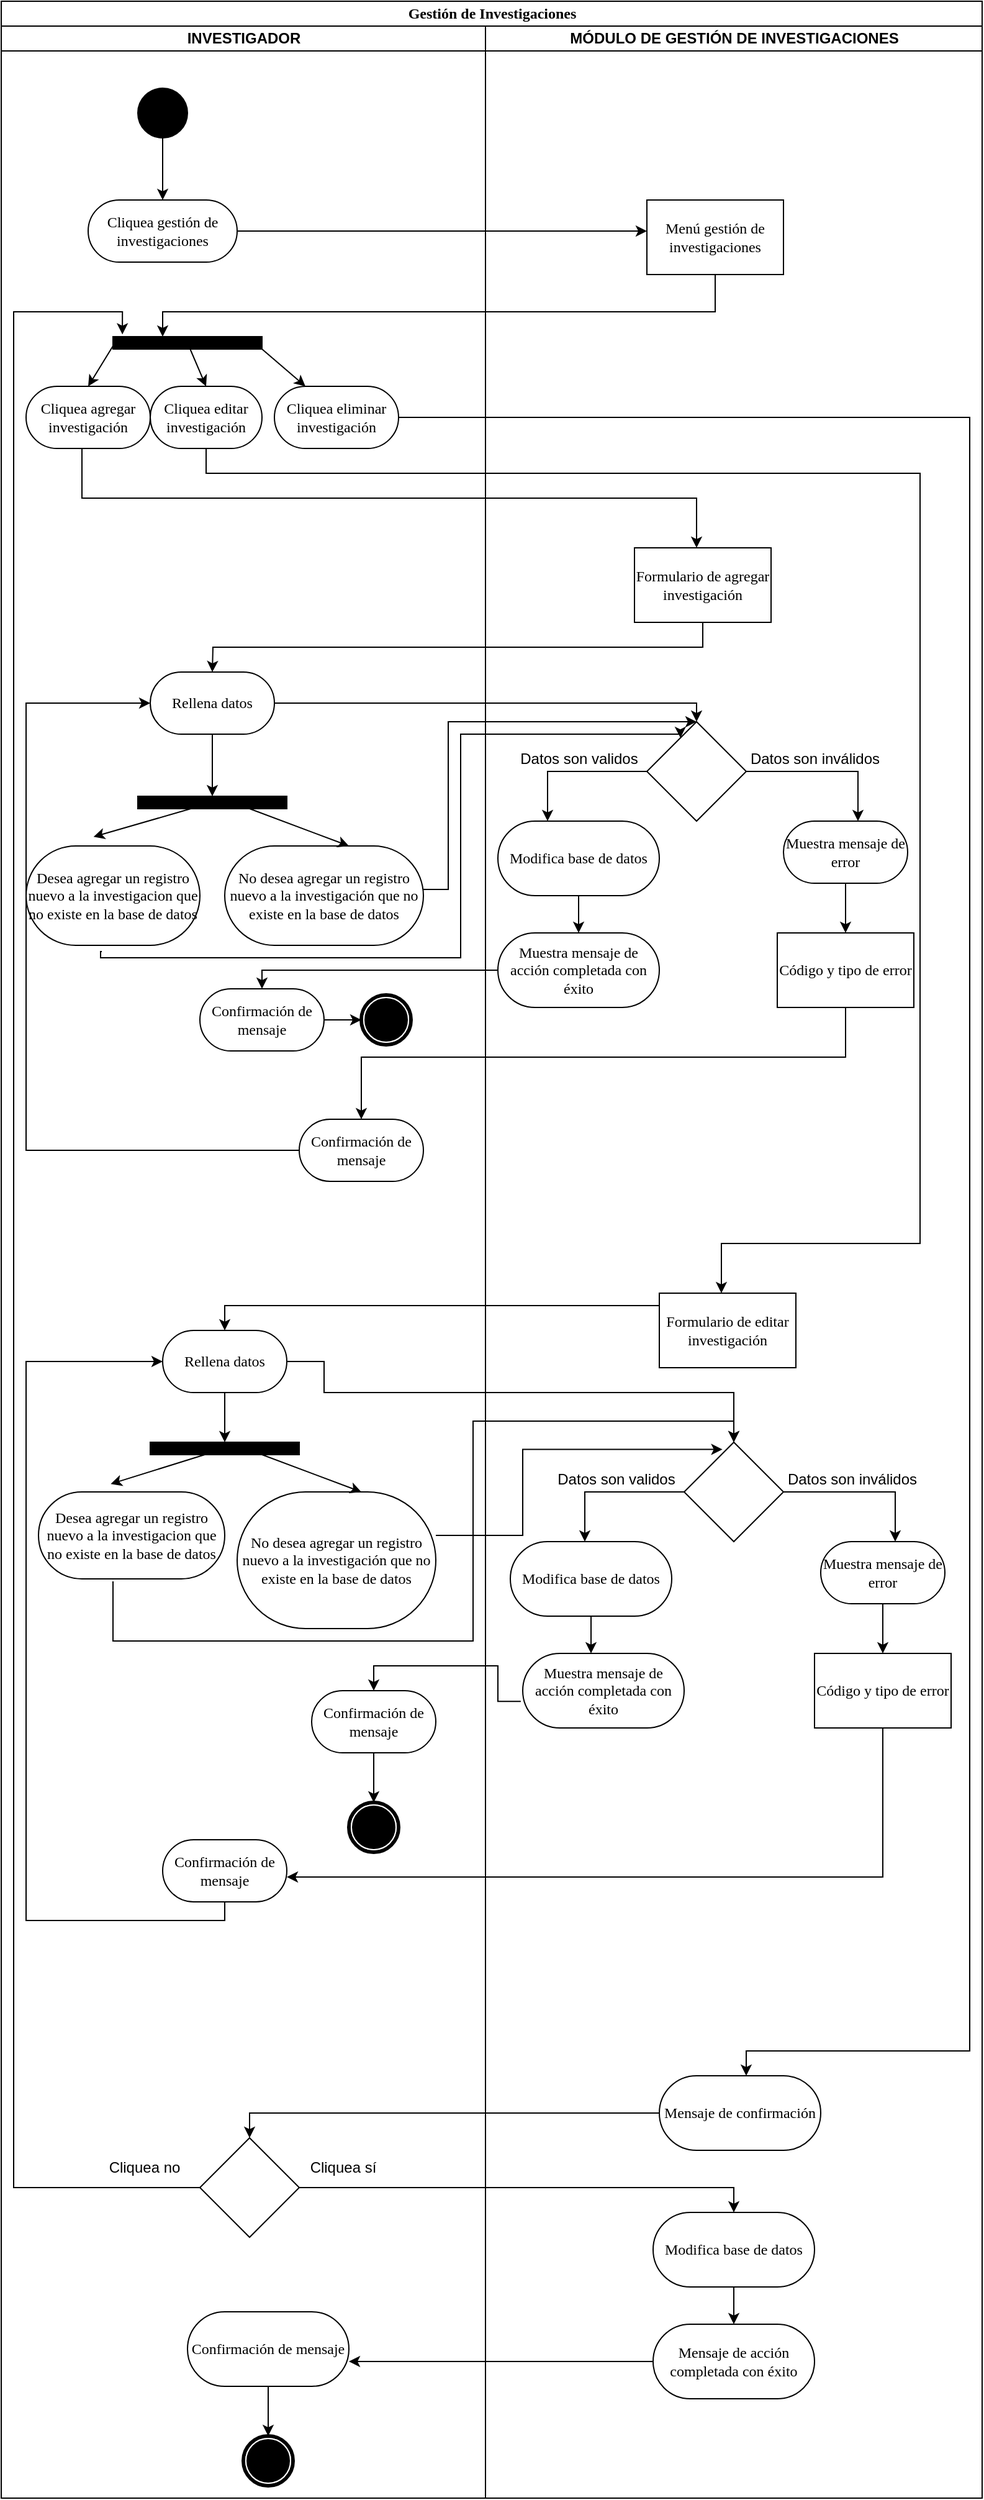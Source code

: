<mxfile version="13.4.4" type="device"><diagram name="GI" id="0783ab3e-0a74-02c8-0abd-f7b4e66b4bec"><mxGraphModel dx="838" dy="480" grid="1" gridSize="10" guides="1" tooltips="1" connect="1" arrows="1" fold="1" page="1" pageScale="1" pageWidth="850" pageHeight="1100" background="#ffffff" math="0" shadow="0"><root><mxCell id="0"/><mxCell id="1" parent="0"/><mxCell id="1c1d494c118603dd-1" value="Gestión de Investigaciones" style="swimlane;html=1;childLayout=stackLayout;startSize=20;rounded=0;shadow=0;comic=0;labelBackgroundColor=none;strokeWidth=1;fontFamily=Verdana;fontSize=12;align=center;" parent="1" vertex="1"><mxGeometry x="40" y="20" width="790" height="2010" as="geometry"/></mxCell><mxCell id="1c1d494c118603dd-2" value="INVESTIGADOR" style="swimlane;html=1;startSize=20;" parent="1c1d494c118603dd-1" vertex="1"><mxGeometry y="20" width="390" height="1990" as="geometry"/></mxCell><mxCell id="1c1d494c118603dd-6" value="Cliquea gestión de investigaciones" style="rounded=1;whiteSpace=wrap;html=1;shadow=0;comic=0;labelBackgroundColor=none;strokeWidth=1;fontFamily=Verdana;fontSize=12;align=center;arcSize=50;" parent="1c1d494c118603dd-2" vertex="1"><mxGeometry x="70" y="140" width="120" height="50" as="geometry"/></mxCell><mxCell id="1DxKnwRPX1gxY0xQvIqW-1" style="edgeStyle=orthogonalEdgeStyle;rounded=0;orthogonalLoop=1;jettySize=auto;html=1;entryX=0.5;entryY=0;entryDx=0;entryDy=0;" parent="1c1d494c118603dd-2" source="60571a20871a0731-4" target="1c1d494c118603dd-6" edge="1"><mxGeometry relative="1" as="geometry"/></mxCell><mxCell id="60571a20871a0731-4" value="" style="ellipse;whiteSpace=wrap;html=1;rounded=0;shadow=0;comic=0;labelBackgroundColor=none;strokeWidth=1;fillColor=#000000;fontFamily=Verdana;fontSize=12;align=center;" parent="1c1d494c118603dd-2" vertex="1"><mxGeometry x="110" y="50" width="40" height="40" as="geometry"/></mxCell><mxCell id="1DxKnwRPX1gxY0xQvIqW-4" value="" style="rounded=0;whiteSpace=wrap;html=1;fillColor=#000000;" parent="1c1d494c118603dd-2" vertex="1"><mxGeometry x="90" y="250" width="120" height="10" as="geometry"/></mxCell><mxCell id="1DxKnwRPX1gxY0xQvIqW-6" value="Cliquea agregar investigación" style="rounded=1;whiteSpace=wrap;html=1;shadow=0;comic=0;labelBackgroundColor=none;strokeWidth=1;fontFamily=Verdana;fontSize=12;align=center;arcSize=50;" parent="1c1d494c118603dd-2" vertex="1"><mxGeometry x="20" y="290" width="100" height="50" as="geometry"/></mxCell><mxCell id="1DxKnwRPX1gxY0xQvIqW-8" value="Cliquea editar investigación" style="rounded=1;whiteSpace=wrap;html=1;shadow=0;comic=0;labelBackgroundColor=none;strokeWidth=1;fontFamily=Verdana;fontSize=12;align=center;arcSize=50;" parent="1c1d494c118603dd-2" vertex="1"><mxGeometry x="120" y="290" width="90" height="50" as="geometry"/></mxCell><mxCell id="1DxKnwRPX1gxY0xQvIqW-7" style="edgeStyle=none;rounded=0;orthogonalLoop=1;jettySize=auto;html=1;entryX=0.5;entryY=0;entryDx=0;entryDy=0;" parent="1c1d494c118603dd-2" source="1DxKnwRPX1gxY0xQvIqW-4" target="1DxKnwRPX1gxY0xQvIqW-8" edge="1"><mxGeometry relative="1" as="geometry"><mxPoint x="150" y="290" as="targetPoint"/></mxGeometry></mxCell><mxCell id="1DxKnwRPX1gxY0xQvIqW-10" value="Cliquea eliminar investigación" style="rounded=1;whiteSpace=wrap;html=1;shadow=0;comic=0;labelBackgroundColor=none;strokeWidth=1;fontFamily=Verdana;fontSize=12;align=center;arcSize=50;" parent="1c1d494c118603dd-2" vertex="1"><mxGeometry x="220" y="290" width="100" height="50" as="geometry"/></mxCell><mxCell id="1DxKnwRPX1gxY0xQvIqW-9" style="edgeStyle=none;rounded=0;orthogonalLoop=1;jettySize=auto;html=1;exitX=1;exitY=1;exitDx=0;exitDy=0;entryX=0.25;entryY=0;entryDx=0;entryDy=0;" parent="1c1d494c118603dd-2" source="1DxKnwRPX1gxY0xQvIqW-4" target="1DxKnwRPX1gxY0xQvIqW-10" edge="1"><mxGeometry relative="1" as="geometry"><mxPoint x="210" y="280" as="targetPoint"/></mxGeometry></mxCell><mxCell id="1DxKnwRPX1gxY0xQvIqW-5" style="rounded=0;orthogonalLoop=1;jettySize=auto;html=1;exitX=0;exitY=0.75;exitDx=0;exitDy=0;entryX=0.5;entryY=0;entryDx=0;entryDy=0;" parent="1c1d494c118603dd-2" source="1DxKnwRPX1gxY0xQvIqW-4" target="1DxKnwRPX1gxY0xQvIqW-6" edge="1"><mxGeometry relative="1" as="geometry"><mxPoint x="50" y="290" as="targetPoint"/></mxGeometry></mxCell><mxCell id="1DxKnwRPX1gxY0xQvIqW-12" style="edgeStyle=none;rounded=0;orthogonalLoop=1;jettySize=auto;html=1;exitX=0.75;exitY=1;exitDx=0;exitDy=0;" parent="1c1d494c118603dd-2" source="1DxKnwRPX1gxY0xQvIqW-10" target="1DxKnwRPX1gxY0xQvIqW-10" edge="1"><mxGeometry relative="1" as="geometry"/></mxCell><mxCell id="1DxKnwRPX1gxY0xQvIqW-13" style="edgeStyle=none;rounded=0;orthogonalLoop=1;jettySize=auto;html=1;exitX=0.25;exitY=1;exitDx=0;exitDy=0;entryX=0.25;entryY=0;entryDx=0;entryDy=0;" parent="1c1d494c118603dd-2" source="1DxKnwRPX1gxY0xQvIqW-4" target="1DxKnwRPX1gxY0xQvIqW-4" edge="1"><mxGeometry relative="1" as="geometry"/></mxCell><mxCell id="1DxKnwRPX1gxY0xQvIqW-18" value="Rellena datos" style="rounded=1;whiteSpace=wrap;html=1;shadow=0;comic=0;labelBackgroundColor=none;strokeWidth=1;fontFamily=Verdana;fontSize=12;align=center;arcSize=50;" parent="1c1d494c118603dd-2" vertex="1"><mxGeometry x="120" y="520" width="100" height="50" as="geometry"/></mxCell><mxCell id="1DxKnwRPX1gxY0xQvIqW-35" style="rounded=0;orthogonalLoop=1;jettySize=auto;html=1;entryX=0.388;entryY=-0.092;entryDx=0;entryDy=0;entryPerimeter=0;" parent="1c1d494c118603dd-2" source="1DxKnwRPX1gxY0xQvIqW-33" target="1DxKnwRPX1gxY0xQvIqW-34" edge="1"><mxGeometry relative="1" as="geometry"/></mxCell><mxCell id="1DxKnwRPX1gxY0xQvIqW-33" value="" style="rounded=0;whiteSpace=wrap;html=1;fillColor=#000000;" parent="1c1d494c118603dd-2" vertex="1"><mxGeometry x="110" y="620" width="120" height="10" as="geometry"/></mxCell><mxCell id="1DxKnwRPX1gxY0xQvIqW-34" value="Desea agregar un registro nuevo a la investigacion que no existe en la base de datos" style="rounded=1;whiteSpace=wrap;html=1;shadow=0;comic=0;labelBackgroundColor=none;strokeWidth=1;fontFamily=Verdana;fontSize=12;align=center;arcSize=50;" parent="1c1d494c118603dd-2" vertex="1"><mxGeometry x="20" y="660" width="140" height="80" as="geometry"/></mxCell><mxCell id="1DxKnwRPX1gxY0xQvIqW-38" value="No desea agregar un registro nuevo a la investigación que no existe en la base de datos" style="rounded=1;whiteSpace=wrap;html=1;shadow=0;comic=0;labelBackgroundColor=none;strokeWidth=1;fontFamily=Verdana;fontSize=12;align=center;arcSize=50;" parent="1c1d494c118603dd-2" vertex="1"><mxGeometry x="180" y="660" width="160" height="80" as="geometry"/></mxCell><mxCell id="1DxKnwRPX1gxY0xQvIqW-51" style="edgeStyle=orthogonalEdgeStyle;rounded=0;orthogonalLoop=1;jettySize=auto;html=1;exitX=0;exitY=0.5;exitDx=0;exitDy=0;entryX=0;entryY=0.5;entryDx=0;entryDy=0;" parent="1c1d494c118603dd-2" source="1DxKnwRPX1gxY0xQvIqW-46" target="1DxKnwRPX1gxY0xQvIqW-18" edge="1"><mxGeometry relative="1" as="geometry"><Array as="points"><mxPoint x="20" y="905"/><mxPoint x="20" y="545"/></Array></mxGeometry></mxCell><mxCell id="1DxKnwRPX1gxY0xQvIqW-46" value="Confirmación de mensaje" style="rounded=1;whiteSpace=wrap;html=1;shadow=0;comic=0;labelBackgroundColor=none;strokeWidth=1;fontFamily=Verdana;fontSize=12;align=center;arcSize=50;" parent="1c1d494c118603dd-2" vertex="1"><mxGeometry x="240" y="880" width="100" height="50" as="geometry"/></mxCell><mxCell id="1DxKnwRPX1gxY0xQvIqW-52" style="edgeStyle=orthogonalEdgeStyle;rounded=0;orthogonalLoop=1;jettySize=auto;html=1;exitX=1;exitY=0.5;exitDx=0;exitDy=0;entryX=0;entryY=0.5;entryDx=0;entryDy=0;" parent="1c1d494c118603dd-2" source="1DxKnwRPX1gxY0xQvIqW-49" target="1DxKnwRPX1gxY0xQvIqW-43" edge="1"><mxGeometry relative="1" as="geometry"/></mxCell><mxCell id="1DxKnwRPX1gxY0xQvIqW-49" value="Confirmación de mensaje" style="rounded=1;whiteSpace=wrap;html=1;shadow=0;comic=0;labelBackgroundColor=none;strokeWidth=1;fontFamily=Verdana;fontSize=12;align=center;arcSize=50;" parent="1c1d494c118603dd-2" vertex="1"><mxGeometry x="160" y="775" width="100" height="50" as="geometry"/></mxCell><mxCell id="1DxKnwRPX1gxY0xQvIqW-43" value="" style="shape=mxgraph.bpmn.shape;html=1;verticalLabelPosition=bottom;labelBackgroundColor=#ffffff;verticalAlign=top;perimeter=ellipsePerimeter;outline=end;symbol=terminate;rounded=0;shadow=0;comic=0;strokeWidth=1;fontFamily=Verdana;fontSize=12;align=center;" parent="1c1d494c118603dd-2" vertex="1"><mxGeometry x="290" y="780" width="40" height="40" as="geometry"/></mxCell><mxCell id="1DxKnwRPX1gxY0xQvIqW-56" value="Rellena datos" style="rounded=1;whiteSpace=wrap;html=1;shadow=0;comic=0;labelBackgroundColor=none;strokeWidth=1;fontFamily=Verdana;fontSize=12;align=center;arcSize=50;" parent="1c1d494c118603dd-2" vertex="1"><mxGeometry x="130" y="1050" width="100" height="50" as="geometry"/></mxCell><mxCell id="1DxKnwRPX1gxY0xQvIqW-82" value="" style="rounded=0;whiteSpace=wrap;html=1;fillColor=#000000;" parent="1c1d494c118603dd-2" vertex="1"><mxGeometry x="120" y="1140" width="120" height="10" as="geometry"/></mxCell><mxCell id="1DxKnwRPX1gxY0xQvIqW-83" value="Desea agregar un registro nuevo a la investigacion que no existe en la base de datos" style="rounded=1;whiteSpace=wrap;html=1;shadow=0;comic=0;labelBackgroundColor=none;strokeWidth=1;fontFamily=Verdana;fontSize=12;align=center;arcSize=50;" parent="1c1d494c118603dd-2" vertex="1"><mxGeometry x="30" y="1180" width="150" height="70" as="geometry"/></mxCell><mxCell id="1DxKnwRPX1gxY0xQvIqW-81" style="rounded=0;orthogonalLoop=1;jettySize=auto;html=1;entryX=0.388;entryY=-0.092;entryDx=0;entryDy=0;entryPerimeter=0;" parent="1c1d494c118603dd-2" source="1DxKnwRPX1gxY0xQvIqW-82" target="1DxKnwRPX1gxY0xQvIqW-83" edge="1"><mxGeometry relative="1" as="geometry"/></mxCell><mxCell id="1DxKnwRPX1gxY0xQvIqW-84" value="No desea agregar un registro nuevo a la investigación que no existe en la base de datos" style="rounded=1;whiteSpace=wrap;html=1;shadow=0;comic=0;labelBackgroundColor=none;strokeWidth=1;fontFamily=Verdana;fontSize=12;align=center;arcSize=50;" parent="1c1d494c118603dd-2" vertex="1"><mxGeometry x="190" y="1180" width="160" height="110" as="geometry"/></mxCell><mxCell id="1DxKnwRPX1gxY0xQvIqW-86" style="edgeStyle=none;rounded=0;orthogonalLoop=1;jettySize=auto;html=1;exitX=0.75;exitY=1;exitDx=0;exitDy=0;" parent="1c1d494c118603dd-2" source="1DxKnwRPX1gxY0xQvIqW-82" edge="1"><mxGeometry relative="1" as="geometry"><mxPoint x="290" y="1180" as="targetPoint"/></mxGeometry></mxCell><mxCell id="1DxKnwRPX1gxY0xQvIqW-101" value="Confirmación de mensaje" style="rounded=1;whiteSpace=wrap;html=1;shadow=0;comic=0;labelBackgroundColor=none;strokeWidth=1;fontFamily=Verdana;fontSize=12;align=center;arcSize=50;" parent="1c1d494c118603dd-2" vertex="1"><mxGeometry x="250" y="1340" width="100" height="50" as="geometry"/></mxCell><mxCell id="1DxKnwRPX1gxY0xQvIqW-103" value="" style="shape=mxgraph.bpmn.shape;html=1;verticalLabelPosition=bottom;labelBackgroundColor=#ffffff;verticalAlign=top;perimeter=ellipsePerimeter;outline=end;symbol=terminate;rounded=0;shadow=0;comic=0;strokeWidth=1;fontFamily=Verdana;fontSize=12;align=center;" parent="1c1d494c118603dd-2" vertex="1"><mxGeometry x="280" y="1430" width="40" height="40" as="geometry"/></mxCell><mxCell id="1DxKnwRPX1gxY0xQvIqW-106" style="edgeStyle=orthogonalEdgeStyle;rounded=0;orthogonalLoop=1;jettySize=auto;html=1;entryX=0;entryY=0.5;entryDx=0;entryDy=0;" parent="1c1d494c118603dd-2" source="1DxKnwRPX1gxY0xQvIqW-105" target="1DxKnwRPX1gxY0xQvIqW-56" edge="1"><mxGeometry relative="1" as="geometry"><Array as="points"><mxPoint x="20" y="1525"/><mxPoint x="20" y="1075"/></Array></mxGeometry></mxCell><mxCell id="1DxKnwRPX1gxY0xQvIqW-105" value="Confirmación de mensaje" style="rounded=1;whiteSpace=wrap;html=1;shadow=0;comic=0;labelBackgroundColor=none;strokeWidth=1;fontFamily=Verdana;fontSize=12;align=center;arcSize=50;" parent="1c1d494c118603dd-2" vertex="1"><mxGeometry x="130" y="1460" width="100" height="50" as="geometry"/></mxCell><mxCell id="1DxKnwRPX1gxY0xQvIqW-110" value="" style="rhombus;whiteSpace=wrap;html=1;fillColor=#FFFFFF;" parent="1c1d494c118603dd-2" vertex="1"><mxGeometry x="160" y="1700" width="80" height="80" as="geometry"/></mxCell><mxCell id="1DxKnwRPX1gxY0xQvIqW-112" style="edgeStyle=orthogonalEdgeStyle;rounded=0;orthogonalLoop=1;jettySize=auto;html=1;entryX=0.063;entryY=-0.18;entryDx=0;entryDy=0;entryPerimeter=0;" parent="1c1d494c118603dd-2" target="1DxKnwRPX1gxY0xQvIqW-4" edge="1"><mxGeometry relative="1" as="geometry"><mxPoint x="190" y="1580" as="targetPoint"/><mxPoint x="160" y="1740" as="sourcePoint"/><Array as="points"><mxPoint x="10" y="1740"/><mxPoint x="10" y="230"/><mxPoint x="98" y="230"/></Array></mxGeometry></mxCell><mxCell id="1DxKnwRPX1gxY0xQvIqW-113" value="Cliquea no" style="text;html=1;align=center;verticalAlign=middle;resizable=0;points=[];autosize=1;" parent="1c1d494c118603dd-2" vertex="1"><mxGeometry x="80" y="1714" width="70" height="20" as="geometry"/></mxCell><mxCell id="1DxKnwRPX1gxY0xQvIqW-115" value="Cliquea sí" style="text;html=1;align=center;verticalAlign=middle;resizable=0;points=[];autosize=1;" parent="1c1d494c118603dd-2" vertex="1"><mxGeometry x="240" y="1714" width="70" height="20" as="geometry"/></mxCell><mxCell id="1DxKnwRPX1gxY0xQvIqW-120" value="Confirmación de mensaje" style="rounded=1;whiteSpace=wrap;html=1;shadow=0;comic=0;labelBackgroundColor=none;strokeWidth=1;fontFamily=Verdana;fontSize=12;align=center;arcSize=50;" parent="1c1d494c118603dd-2" vertex="1"><mxGeometry x="150" y="1840" width="130" height="60" as="geometry"/></mxCell><mxCell id="1DxKnwRPX1gxY0xQvIqW-122" value="" style="shape=mxgraph.bpmn.shape;html=1;verticalLabelPosition=bottom;labelBackgroundColor=#ffffff;verticalAlign=top;perimeter=ellipsePerimeter;outline=end;symbol=terminate;rounded=0;shadow=0;comic=0;strokeWidth=1;fontFamily=Verdana;fontSize=12;align=center;" parent="1c1d494c118603dd-2" vertex="1"><mxGeometry x="195" y="1940" width="40" height="40" as="geometry"/></mxCell><mxCell id="1DxKnwRPX1gxY0xQvIqW-39" style="edgeStyle=orthogonalEdgeStyle;rounded=0;orthogonalLoop=1;jettySize=auto;html=1;entryX=0.5;entryY=0;entryDx=0;entryDy=0;" parent="1c1d494c118603dd-1" source="1DxKnwRPX1gxY0xQvIqW-38" target="1DxKnwRPX1gxY0xQvIqW-20" edge="1"><mxGeometry relative="1" as="geometry"><Array as="points"><mxPoint x="360" y="715"/><mxPoint x="360" y="580"/></Array></mxGeometry></mxCell><mxCell id="1DxKnwRPX1gxY0xQvIqW-45" style="edgeStyle=orthogonalEdgeStyle;rounded=0;orthogonalLoop=1;jettySize=auto;html=1;entryX=0.5;entryY=0;entryDx=0;entryDy=0;" parent="1c1d494c118603dd-1" source="1DxKnwRPX1gxY0xQvIqW-27" target="1DxKnwRPX1gxY0xQvIqW-46" edge="1"><mxGeometry relative="1" as="geometry"><mxPoint x="240" y="900" as="targetPoint"/><Array as="points"><mxPoint x="680" y="850"/><mxPoint x="290" y="850"/></Array></mxGeometry></mxCell><mxCell id="1DxKnwRPX1gxY0xQvIqW-48" style="edgeStyle=orthogonalEdgeStyle;rounded=0;orthogonalLoop=1;jettySize=auto;html=1;entryX=0.5;entryY=0;entryDx=0;entryDy=0;" parent="1c1d494c118603dd-1" source="1DxKnwRPX1gxY0xQvIqW-44" target="1DxKnwRPX1gxY0xQvIqW-49" edge="1"><mxGeometry relative="1" as="geometry"><mxPoint x="200" y="820" as="targetPoint"/><Array as="points"><mxPoint x="465" y="780"/><mxPoint x="210" y="780"/></Array></mxGeometry></mxCell><mxCell id="1DxKnwRPX1gxY0xQvIqW-100" style="edgeStyle=orthogonalEdgeStyle;rounded=0;orthogonalLoop=1;jettySize=auto;html=1;entryX=0.385;entryY=0.072;entryDx=0;entryDy=0;entryPerimeter=0;" parent="1c1d494c118603dd-1" source="1DxKnwRPX1gxY0xQvIqW-84" target="1DxKnwRPX1gxY0xQvIqW-89" edge="1"><mxGeometry relative="1" as="geometry"><Array as="points"><mxPoint x="420" y="1235"/><mxPoint x="420" y="1166"/></Array></mxGeometry></mxCell><mxCell id="1c1d494c118603dd-4" value="MÓDULO DE GESTIÓN DE INVESTIGACIONES" style="swimlane;html=1;startSize=20;" parent="1c1d494c118603dd-1" vertex="1"><mxGeometry x="390" y="20" width="400" height="1990" as="geometry"/></mxCell><mxCell id="1c1d494c118603dd-10" value="Menú gestión de investigaciones" style="rounded=0;whiteSpace=wrap;html=1;shadow=0;comic=0;labelBackgroundColor=none;strokeWidth=1;fontFamily=Verdana;fontSize=12;align=center;arcSize=50;" parent="1c1d494c118603dd-4" vertex="1"><mxGeometry x="130" y="140" width="110" height="60" as="geometry"/></mxCell><mxCell id="1DxKnwRPX1gxY0xQvIqW-16" value="Formulario de agregar investigación" style="rounded=0;whiteSpace=wrap;html=1;shadow=0;comic=0;labelBackgroundColor=none;strokeWidth=1;fontFamily=Verdana;fontSize=12;align=center;arcSize=50;" parent="1c1d494c118603dd-4" vertex="1"><mxGeometry x="120" y="420" width="110" height="60" as="geometry"/></mxCell><mxCell id="1DxKnwRPX1gxY0xQvIqW-20" value="" style="rhombus;whiteSpace=wrap;html=1;fillColor=#FFFFFF;" parent="1c1d494c118603dd-4" vertex="1"><mxGeometry x="130" y="560" width="80" height="80" as="geometry"/></mxCell><mxCell id="1DxKnwRPX1gxY0xQvIqW-23" value="Datos son inválidos" style="text;html=1;align=center;verticalAlign=middle;resizable=0;points=[];autosize=1;" parent="1c1d494c118603dd-4" vertex="1"><mxGeometry x="205" y="580" width="120" height="20" as="geometry"/></mxCell><mxCell id="1DxKnwRPX1gxY0xQvIqW-24" value="Datos son validos" style="text;html=1;align=center;verticalAlign=middle;resizable=0;points=[];autosize=1;" parent="1c1d494c118603dd-4" vertex="1"><mxGeometry x="20" y="580" width="110" height="20" as="geometry"/></mxCell><mxCell id="1DxKnwRPX1gxY0xQvIqW-25" value="Muestra mensaje de error" style="rounded=1;whiteSpace=wrap;html=1;shadow=0;comic=0;labelBackgroundColor=none;strokeWidth=1;fontFamily=Verdana;fontSize=12;align=center;arcSize=50;" parent="1c1d494c118603dd-4" vertex="1"><mxGeometry x="240" y="640" width="100" height="50" as="geometry"/></mxCell><mxCell id="1DxKnwRPX1gxY0xQvIqW-27" value="Código y tipo de error" style="rounded=0;whiteSpace=wrap;html=1;shadow=0;comic=0;labelBackgroundColor=none;strokeWidth=1;fontFamily=Verdana;fontSize=12;align=center;arcSize=50;" parent="1c1d494c118603dd-4" vertex="1"><mxGeometry x="235" y="730" width="110" height="60" as="geometry"/></mxCell><mxCell id="1DxKnwRPX1gxY0xQvIqW-44" value="Muestra mensaje de acción completada con éxito" style="rounded=1;whiteSpace=wrap;html=1;shadow=0;comic=0;labelBackgroundColor=none;strokeWidth=1;fontFamily=Verdana;fontSize=12;align=center;arcSize=50;" parent="1c1d494c118603dd-4" vertex="1"><mxGeometry x="10" y="730" width="130" height="60" as="geometry"/></mxCell><mxCell id="1DxKnwRPX1gxY0xQvIqW-54" value="Formulario de editar investigación" style="rounded=0;whiteSpace=wrap;html=1;shadow=0;comic=0;labelBackgroundColor=none;strokeWidth=1;fontFamily=Verdana;fontSize=12;align=center;arcSize=50;" parent="1c1d494c118603dd-4" vertex="1"><mxGeometry x="140" y="1020" width="110" height="60" as="geometry"/></mxCell><mxCell id="1DxKnwRPX1gxY0xQvIqW-89" value="" style="rhombus;whiteSpace=wrap;html=1;fillColor=#FFFFFF;" parent="1c1d494c118603dd-4" vertex="1"><mxGeometry x="160" y="1140" width="80" height="80" as="geometry"/></mxCell><mxCell id="1DxKnwRPX1gxY0xQvIqW-91" value="Datos son inválidos" style="text;html=1;align=center;verticalAlign=middle;resizable=0;points=[];autosize=1;" parent="1c1d494c118603dd-4" vertex="1"><mxGeometry x="235" y="1160" width="120" height="20" as="geometry"/></mxCell><mxCell id="1DxKnwRPX1gxY0xQvIqW-92" value="Datos son validos" style="text;html=1;align=center;verticalAlign=middle;resizable=0;points=[];autosize=1;" parent="1c1d494c118603dd-4" vertex="1"><mxGeometry x="50" y="1160" width="110" height="20" as="geometry"/></mxCell><mxCell id="1DxKnwRPX1gxY0xQvIqW-93" value="Muestra mensaje de error" style="rounded=1;whiteSpace=wrap;html=1;shadow=0;comic=0;labelBackgroundColor=none;strokeWidth=1;fontFamily=Verdana;fontSize=12;align=center;arcSize=50;" parent="1c1d494c118603dd-4" vertex="1"><mxGeometry x="270" y="1220" width="100" height="50" as="geometry"/></mxCell><mxCell id="1DxKnwRPX1gxY0xQvIqW-94" value="Código y tipo de error" style="rounded=0;whiteSpace=wrap;html=1;shadow=0;comic=0;labelBackgroundColor=none;strokeWidth=1;fontFamily=Verdana;fontSize=12;align=center;arcSize=50;" parent="1c1d494c118603dd-4" vertex="1"><mxGeometry x="265" y="1310" width="110" height="60" as="geometry"/></mxCell><mxCell id="1DxKnwRPX1gxY0xQvIqW-95" value="Muestra mensaje de acción completada con éxito" style="rounded=1;whiteSpace=wrap;html=1;shadow=0;comic=0;labelBackgroundColor=none;strokeWidth=1;fontFamily=Verdana;fontSize=12;align=center;arcSize=50;" parent="1c1d494c118603dd-4" vertex="1"><mxGeometry x="30" y="1310" width="130" height="60" as="geometry"/></mxCell><mxCell id="1DxKnwRPX1gxY0xQvIqW-96" style="edgeStyle=orthogonalEdgeStyle;rounded=0;orthogonalLoop=1;jettySize=auto;html=1;" parent="1c1d494c118603dd-4" edge="1"><mxGeometry relative="1" as="geometry"><mxPoint x="330" y="1220" as="targetPoint"/><mxPoint x="240" y="1180" as="sourcePoint"/><Array as="points"><mxPoint x="330" y="1180"/></Array></mxGeometry></mxCell><mxCell id="1DxKnwRPX1gxY0xQvIqW-97" style="edgeStyle=orthogonalEdgeStyle;rounded=0;orthogonalLoop=1;jettySize=auto;html=1;exitX=0;exitY=0.5;exitDx=0;exitDy=0;" parent="1c1d494c118603dd-4" edge="1"><mxGeometry relative="1" as="geometry"><mxPoint x="80" y="1220" as="targetPoint"/><mxPoint x="160" y="1180" as="sourcePoint"/><Array as="points"><mxPoint x="80" y="1180"/></Array></mxGeometry></mxCell><mxCell id="1DxKnwRPX1gxY0xQvIqW-98" style="edgeStyle=orthogonalEdgeStyle;rounded=0;orthogonalLoop=1;jettySize=auto;html=1;" parent="1c1d494c118603dd-4" source="1DxKnwRPX1gxY0xQvIqW-93" edge="1"><mxGeometry relative="1" as="geometry"><mxPoint x="320" y="1310" as="targetPoint"/></mxGeometry></mxCell><mxCell id="1DxKnwRPX1gxY0xQvIqW-108" value="Mensaje de confirmación" style="rounded=1;whiteSpace=wrap;html=1;shadow=0;comic=0;labelBackgroundColor=none;strokeWidth=1;fontFamily=Verdana;fontSize=12;align=center;arcSize=50;" parent="1c1d494c118603dd-4" vertex="1"><mxGeometry x="140" y="1650" width="130" height="60" as="geometry"/></mxCell><mxCell id="1DxKnwRPX1gxY0xQvIqW-116" value="Mensaje de acción completada con éxito" style="rounded=1;whiteSpace=wrap;html=1;shadow=0;comic=0;labelBackgroundColor=none;strokeWidth=1;fontFamily=Verdana;fontSize=12;align=center;arcSize=50;" parent="1c1d494c118603dd-4" vertex="1"><mxGeometry x="135" y="1850" width="130" height="60" as="geometry"/></mxCell><mxCell id="1DxKnwRPX1gxY0xQvIqW-118" style="edgeStyle=orthogonalEdgeStyle;rounded=0;orthogonalLoop=1;jettySize=auto;html=1;entryX=0.5;entryY=0;entryDx=0;entryDy=0;" parent="1c1d494c118603dd-4" source="1DxKnwRPX1gxY0xQvIqW-117" target="1DxKnwRPX1gxY0xQvIqW-116" edge="1"><mxGeometry relative="1" as="geometry"/></mxCell><mxCell id="1DxKnwRPX1gxY0xQvIqW-117" value="Modifica base de datos" style="rounded=1;whiteSpace=wrap;html=1;shadow=0;comic=0;labelBackgroundColor=none;strokeWidth=1;fontFamily=Verdana;fontSize=12;align=center;arcSize=50;" parent="1c1d494c118603dd-4" vertex="1"><mxGeometry x="135" y="1760" width="130" height="60" as="geometry"/></mxCell><mxCell id="1DxKnwRPX1gxY0xQvIqW-124" style="edgeStyle=orthogonalEdgeStyle;rounded=0;orthogonalLoop=1;jettySize=auto;html=1;entryX=0.5;entryY=0;entryDx=0;entryDy=0;" parent="1c1d494c118603dd-4" source="1DxKnwRPX1gxY0xQvIqW-123" target="1DxKnwRPX1gxY0xQvIqW-44" edge="1"><mxGeometry relative="1" as="geometry"/></mxCell><mxCell id="1DxKnwRPX1gxY0xQvIqW-123" value="Modifica base de datos" style="rounded=1;whiteSpace=wrap;html=1;shadow=0;comic=0;labelBackgroundColor=none;strokeWidth=1;fontFamily=Verdana;fontSize=12;align=center;arcSize=50;" parent="1c1d494c118603dd-4" vertex="1"><mxGeometry x="10" y="640" width="130" height="60" as="geometry"/></mxCell><mxCell id="1DxKnwRPX1gxY0xQvIqW-125" value="Modifica base de datos" style="rounded=1;whiteSpace=wrap;html=1;shadow=0;comic=0;labelBackgroundColor=none;strokeWidth=1;fontFamily=Verdana;fontSize=12;align=center;arcSize=50;" parent="1c1d494c118603dd-4" vertex="1"><mxGeometry x="20" y="1220" width="130" height="60" as="geometry"/></mxCell><mxCell id="1DxKnwRPX1gxY0xQvIqW-40" style="edgeStyle=orthogonalEdgeStyle;rounded=0;orthogonalLoop=1;jettySize=auto;html=1;entryX=0.338;entryY=0.163;entryDx=0;entryDy=0;entryPerimeter=0;exitX=0.436;exitY=1.063;exitDx=0;exitDy=0;exitPerimeter=0;" parent="1c1d494c118603dd-1" source="1DxKnwRPX1gxY0xQvIqW-34" target="1DxKnwRPX1gxY0xQvIqW-20" edge="1"><mxGeometry relative="1" as="geometry"><mxPoint x="530" y="590" as="targetPoint"/><mxPoint x="80" y="780" as="sourcePoint"/><Array as="points"><mxPoint x="80" y="765"/><mxPoint x="80" y="770"/><mxPoint x="370" y="770"/><mxPoint x="370" y="590"/><mxPoint x="547" y="590"/></Array></mxGeometry></mxCell><mxCell id="hV7Wi3w0ifeS4LDP9Gyi-2" style="edgeStyle=orthogonalEdgeStyle;rounded=0;orthogonalLoop=1;jettySize=auto;html=1;exitX=0.4;exitY=1.029;exitDx=0;exitDy=0;exitPerimeter=0;" parent="1c1d494c118603dd-1" source="1DxKnwRPX1gxY0xQvIqW-83" target="1DxKnwRPX1gxY0xQvIqW-89" edge="1"><mxGeometry relative="1" as="geometry"><mxPoint x="557.04" y="1143.04" as="targetPoint"/><mxPoint x="90" y="1290" as="sourcePoint"/><Array as="points"><mxPoint x="90" y="1320"/><mxPoint x="380" y="1320"/><mxPoint x="380" y="1143"/><mxPoint x="590" y="1143"/></Array></mxGeometry></mxCell><mxCell id="1DxKnwRPX1gxY0xQvIqW-2" style="edgeStyle=orthogonalEdgeStyle;rounded=0;orthogonalLoop=1;jettySize=auto;html=1;" parent="1" source="1c1d494c118603dd-6" edge="1"><mxGeometry relative="1" as="geometry"><mxPoint x="560" y="205" as="targetPoint"/></mxGeometry></mxCell><mxCell id="1DxKnwRPX1gxY0xQvIqW-3" style="edgeStyle=orthogonalEdgeStyle;rounded=0;orthogonalLoop=1;jettySize=auto;html=1;" parent="1" source="1c1d494c118603dd-10" edge="1"><mxGeometry relative="1" as="geometry"><mxPoint x="170" y="290" as="targetPoint"/><Array as="points"><mxPoint x="615" y="270"/><mxPoint x="170" y="270"/></Array></mxGeometry></mxCell><mxCell id="1DxKnwRPX1gxY0xQvIqW-14" style="edgeStyle=orthogonalEdgeStyle;rounded=0;orthogonalLoop=1;jettySize=auto;html=1;" parent="1" source="1DxKnwRPX1gxY0xQvIqW-6" edge="1"><mxGeometry relative="1" as="geometry"><mxPoint x="600" y="460" as="targetPoint"/><Array as="points"><mxPoint x="105" y="420"/><mxPoint x="600" y="420"/></Array></mxGeometry></mxCell><mxCell id="1DxKnwRPX1gxY0xQvIqW-17" style="edgeStyle=orthogonalEdgeStyle;rounded=0;orthogonalLoop=1;jettySize=auto;html=1;exitX=0.5;exitY=1;exitDx=0;exitDy=0;" parent="1" source="1DxKnwRPX1gxY0xQvIqW-16" edge="1"><mxGeometry relative="1" as="geometry"><mxPoint x="210" y="560" as="targetPoint"/></mxGeometry></mxCell><mxCell id="1DxKnwRPX1gxY0xQvIqW-19" style="edgeStyle=orthogonalEdgeStyle;rounded=0;orthogonalLoop=1;jettySize=auto;html=1;" parent="1" source="1DxKnwRPX1gxY0xQvIqW-18" edge="1"><mxGeometry relative="1" as="geometry"><mxPoint x="600" y="600" as="targetPoint"/><Array as="points"><mxPoint x="600" y="585"/></Array></mxGeometry></mxCell><mxCell id="1DxKnwRPX1gxY0xQvIqW-21" style="edgeStyle=orthogonalEdgeStyle;rounded=0;orthogonalLoop=1;jettySize=auto;html=1;" parent="1" source="1DxKnwRPX1gxY0xQvIqW-20" edge="1"><mxGeometry relative="1" as="geometry"><mxPoint x="730" y="680" as="targetPoint"/><Array as="points"><mxPoint x="730" y="640"/></Array></mxGeometry></mxCell><mxCell id="1DxKnwRPX1gxY0xQvIqW-22" style="edgeStyle=orthogonalEdgeStyle;rounded=0;orthogonalLoop=1;jettySize=auto;html=1;exitX=0;exitY=0.5;exitDx=0;exitDy=0;" parent="1" source="1DxKnwRPX1gxY0xQvIqW-20" edge="1"><mxGeometry relative="1" as="geometry"><mxPoint x="480" y="680" as="targetPoint"/><Array as="points"><mxPoint x="480" y="640"/></Array></mxGeometry></mxCell><mxCell id="1DxKnwRPX1gxY0xQvIqW-26" style="edgeStyle=orthogonalEdgeStyle;rounded=0;orthogonalLoop=1;jettySize=auto;html=1;" parent="1" source="1DxKnwRPX1gxY0xQvIqW-25" edge="1"><mxGeometry relative="1" as="geometry"><mxPoint x="720" y="770" as="targetPoint"/></mxGeometry></mxCell><mxCell id="1DxKnwRPX1gxY0xQvIqW-32" style="edgeStyle=orthogonalEdgeStyle;rounded=0;orthogonalLoop=1;jettySize=auto;html=1;" parent="1" source="1DxKnwRPX1gxY0xQvIqW-18" edge="1"><mxGeometry relative="1" as="geometry"><mxPoint x="210" y="660" as="targetPoint"/></mxGeometry></mxCell><mxCell id="1DxKnwRPX1gxY0xQvIqW-37" style="edgeStyle=none;rounded=0;orthogonalLoop=1;jettySize=auto;html=1;exitX=0.75;exitY=1;exitDx=0;exitDy=0;" parent="1" source="1DxKnwRPX1gxY0xQvIqW-33" edge="1"><mxGeometry relative="1" as="geometry"><mxPoint x="320" y="700" as="targetPoint"/></mxGeometry></mxCell><mxCell id="1DxKnwRPX1gxY0xQvIqW-53" style="edgeStyle=orthogonalEdgeStyle;rounded=0;orthogonalLoop=1;jettySize=auto;html=1;" parent="1" source="1DxKnwRPX1gxY0xQvIqW-8" edge="1"><mxGeometry relative="1" as="geometry"><mxPoint x="620" y="1060" as="targetPoint"/><Array as="points"><mxPoint x="205" y="400"/><mxPoint x="780" y="400"/><mxPoint x="780" y="1020"/><mxPoint x="620" y="1020"/><mxPoint x="620" y="1060"/></Array></mxGeometry></mxCell><mxCell id="1DxKnwRPX1gxY0xQvIqW-55" style="edgeStyle=orthogonalEdgeStyle;rounded=0;orthogonalLoop=1;jettySize=auto;html=1;exitX=0;exitY=0.5;exitDx=0;exitDy=0;" parent="1" source="1DxKnwRPX1gxY0xQvIqW-54" edge="1"><mxGeometry relative="1" as="geometry"><mxPoint x="220" y="1090" as="targetPoint"/><Array as="points"><mxPoint x="570" y="1070"/><mxPoint x="220" y="1070"/></Array></mxGeometry></mxCell><mxCell id="1DxKnwRPX1gxY0xQvIqW-57" style="edgeStyle=orthogonalEdgeStyle;rounded=0;orthogonalLoop=1;jettySize=auto;html=1;exitX=0.5;exitY=1;exitDx=0;exitDy=0;" parent="1" source="1DxKnwRPX1gxY0xQvIqW-56" edge="1"><mxGeometry relative="1" as="geometry"><mxPoint x="220" y="1180" as="targetPoint"/></mxGeometry></mxCell><mxCell id="1DxKnwRPX1gxY0xQvIqW-88" style="edgeStyle=orthogonalEdgeStyle;rounded=0;orthogonalLoop=1;jettySize=auto;html=1;exitX=1;exitY=0.5;exitDx=0;exitDy=0;" parent="1" source="1DxKnwRPX1gxY0xQvIqW-56" edge="1"><mxGeometry relative="1" as="geometry"><mxPoint x="630" y="1180" as="targetPoint"/><Array as="points"><mxPoint x="300" y="1115"/><mxPoint x="300" y="1140"/><mxPoint x="630" y="1140"/></Array></mxGeometry></mxCell><mxCell id="1DxKnwRPX1gxY0xQvIqW-99" style="edgeStyle=orthogonalEdgeStyle;rounded=0;orthogonalLoop=1;jettySize=auto;html=1;exitX=-0.012;exitY=0.643;exitDx=0;exitDy=0;exitPerimeter=0;" parent="1" source="1DxKnwRPX1gxY0xQvIqW-95" edge="1"><mxGeometry relative="1" as="geometry"><mxPoint x="340" y="1380" as="targetPoint"/><Array as="points"><mxPoint x="440" y="1389"/><mxPoint x="440" y="1360"/><mxPoint x="340" y="1360"/></Array></mxGeometry></mxCell><mxCell id="1DxKnwRPX1gxY0xQvIqW-102" style="edgeStyle=orthogonalEdgeStyle;rounded=0;orthogonalLoop=1;jettySize=auto;html=1;" parent="1" source="1DxKnwRPX1gxY0xQvIqW-101" edge="1"><mxGeometry relative="1" as="geometry"><mxPoint x="340" y="1470" as="targetPoint"/></mxGeometry></mxCell><mxCell id="1DxKnwRPX1gxY0xQvIqW-104" style="edgeStyle=orthogonalEdgeStyle;rounded=0;orthogonalLoop=1;jettySize=auto;html=1;" parent="1" source="1DxKnwRPX1gxY0xQvIqW-94" edge="1"><mxGeometry relative="1" as="geometry"><mxPoint x="270" y="1530" as="targetPoint"/><Array as="points"><mxPoint x="750" y="1530"/></Array></mxGeometry></mxCell><mxCell id="1DxKnwRPX1gxY0xQvIqW-107" style="edgeStyle=orthogonalEdgeStyle;rounded=0;orthogonalLoop=1;jettySize=auto;html=1;" parent="1" source="1DxKnwRPX1gxY0xQvIqW-10" edge="1"><mxGeometry relative="1" as="geometry"><mxPoint x="640" y="1690" as="targetPoint"/><Array as="points"><mxPoint x="820" y="355"/><mxPoint x="820" y="1670"/><mxPoint x="640" y="1670"/></Array></mxGeometry></mxCell><mxCell id="1DxKnwRPX1gxY0xQvIqW-109" style="edgeStyle=orthogonalEdgeStyle;rounded=0;orthogonalLoop=1;jettySize=auto;html=1;exitX=0;exitY=0.5;exitDx=0;exitDy=0;" parent="1" source="1DxKnwRPX1gxY0xQvIqW-108" edge="1"><mxGeometry relative="1" as="geometry"><mxPoint x="240" y="1740" as="targetPoint"/><Array as="points"><mxPoint x="240" y="1720"/></Array></mxGeometry></mxCell><mxCell id="1DxKnwRPX1gxY0xQvIqW-114" style="edgeStyle=orthogonalEdgeStyle;rounded=0;orthogonalLoop=1;jettySize=auto;html=1;exitX=1;exitY=0.5;exitDx=0;exitDy=0;" parent="1" source="1DxKnwRPX1gxY0xQvIqW-110" edge="1"><mxGeometry relative="1" as="geometry"><mxPoint x="630" y="1800" as="targetPoint"/><Array as="points"><mxPoint x="630" y="1780"/></Array></mxGeometry></mxCell><mxCell id="1DxKnwRPX1gxY0xQvIqW-119" style="edgeStyle=orthogonalEdgeStyle;rounded=0;orthogonalLoop=1;jettySize=auto;html=1;exitX=0;exitY=0.5;exitDx=0;exitDy=0;" parent="1" source="1DxKnwRPX1gxY0xQvIqW-116" edge="1"><mxGeometry relative="1" as="geometry"><mxPoint x="320" y="1920" as="targetPoint"/></mxGeometry></mxCell><mxCell id="1DxKnwRPX1gxY0xQvIqW-121" style="edgeStyle=orthogonalEdgeStyle;rounded=0;orthogonalLoop=1;jettySize=auto;html=1;" parent="1" source="1DxKnwRPX1gxY0xQvIqW-120" edge="1"><mxGeometry relative="1" as="geometry"><mxPoint x="255" y="1980" as="targetPoint"/></mxGeometry></mxCell><mxCell id="1DxKnwRPX1gxY0xQvIqW-126" style="edgeStyle=orthogonalEdgeStyle;rounded=0;orthogonalLoop=1;jettySize=auto;html=1;" parent="1" source="1DxKnwRPX1gxY0xQvIqW-125" edge="1"><mxGeometry relative="1" as="geometry"><mxPoint x="515" y="1350" as="targetPoint"/></mxGeometry></mxCell></root></mxGraphModel></diagram></mxfile>